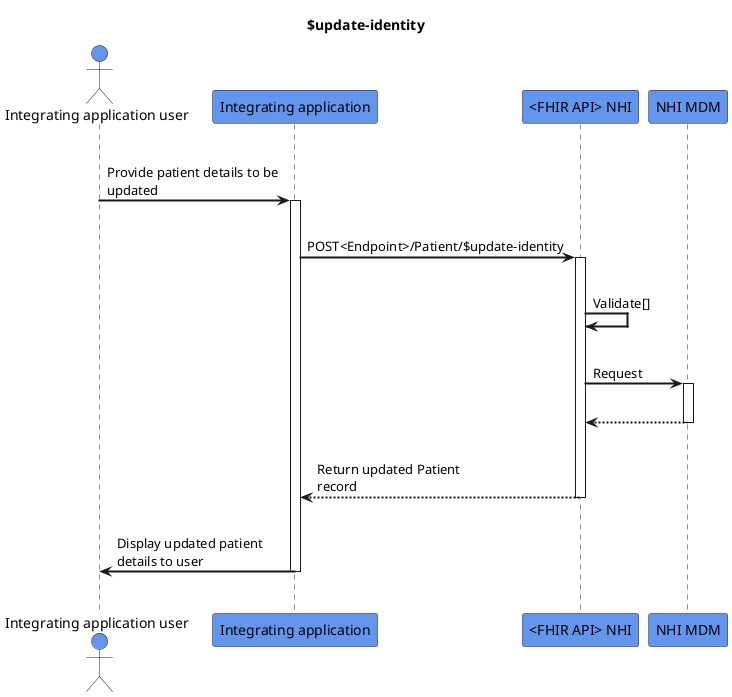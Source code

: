 @startuml
skinparam sequenceArrowThickness 2
skinparam roundcorner 5
skinparam maxmessagesize 180
skinparam sequenceParticipant bold
title $update-identity
actor "Integrating application user" as User #CornflowerBlue
participant "Integrating application" as A #CornflowerBlue
participant "<FHIR API> NHI" as B #CornflowerBlue
participant "NHI MDM" as C #CornflowerBlue
|||
User -> A: Provide patient details to be updated
activate A
|||
A -> B: POST<Endpoint>/Patient/$update-identity
activate B
|||
B -> B: Validate[]
|||
B -> C: Request
activate C
|||
C -[dashed]-> B
deactivate C
|||
B -[dashed]-> A: Return updated Patient record
deactivate B
|||
A -> User: Display updated patient details to user
deactivate A
|||
@enduml
